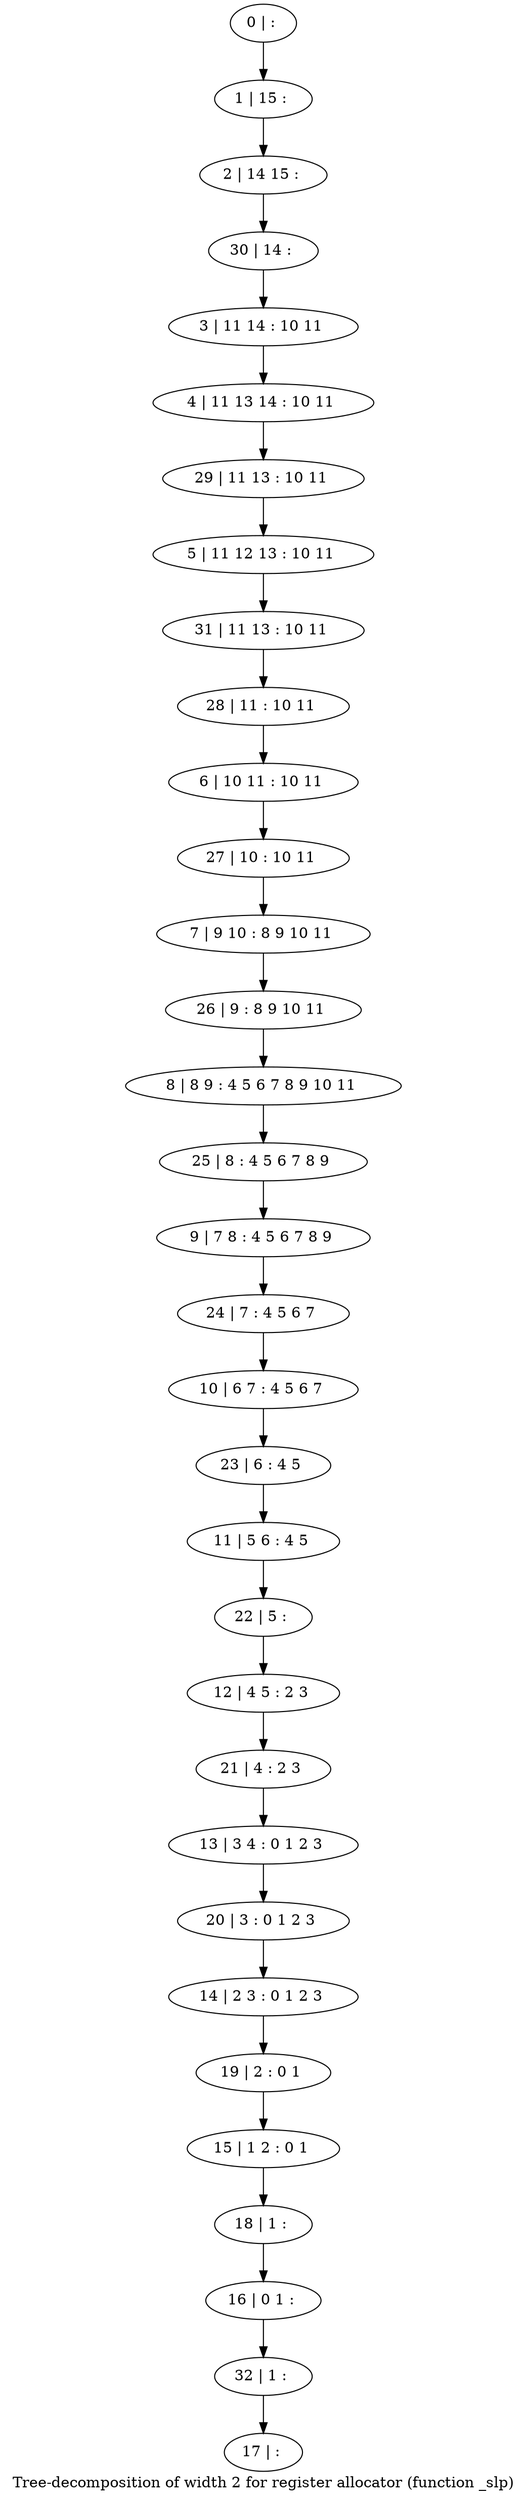 digraph G {
graph [label="Tree-decomposition of width 2 for register allocator (function _slp)"]
0[label="0 | : "];
1[label="1 | 15 : "];
2[label="2 | 14 15 : "];
3[label="3 | 11 14 : 10 11 "];
4[label="4 | 11 13 14 : 10 11 "];
5[label="5 | 11 12 13 : 10 11 "];
6[label="6 | 10 11 : 10 11 "];
7[label="7 | 9 10 : 8 9 10 11 "];
8[label="8 | 8 9 : 4 5 6 7 8 9 10 11 "];
9[label="9 | 7 8 : 4 5 6 7 8 9 "];
10[label="10 | 6 7 : 4 5 6 7 "];
11[label="11 | 5 6 : 4 5 "];
12[label="12 | 4 5 : 2 3 "];
13[label="13 | 3 4 : 0 1 2 3 "];
14[label="14 | 2 3 : 0 1 2 3 "];
15[label="15 | 1 2 : 0 1 "];
16[label="16 | 0 1 : "];
17[label="17 | : "];
18[label="18 | 1 : "];
19[label="19 | 2 : 0 1 "];
20[label="20 | 3 : 0 1 2 3 "];
21[label="21 | 4 : 2 3 "];
22[label="22 | 5 : "];
23[label="23 | 6 : 4 5 "];
24[label="24 | 7 : 4 5 6 7 "];
25[label="25 | 8 : 4 5 6 7 8 9 "];
26[label="26 | 9 : 8 9 10 11 "];
27[label="27 | 10 : 10 11 "];
28[label="28 | 11 : 10 11 "];
29[label="29 | 11 13 : 10 11 "];
30[label="30 | 14 : "];
31[label="31 | 11 13 : 10 11 "];
32[label="32 | 1 : "];
0->1 ;
1->2 ;
3->4 ;
18->16 ;
15->18 ;
19->15 ;
14->19 ;
20->14 ;
13->20 ;
21->13 ;
12->21 ;
22->12 ;
11->22 ;
23->11 ;
10->23 ;
24->10 ;
9->24 ;
25->9 ;
8->25 ;
26->8 ;
7->26 ;
27->7 ;
6->27 ;
28->6 ;
29->5 ;
4->29 ;
30->3 ;
2->30 ;
31->28 ;
5->31 ;
32->17 ;
16->32 ;
}

